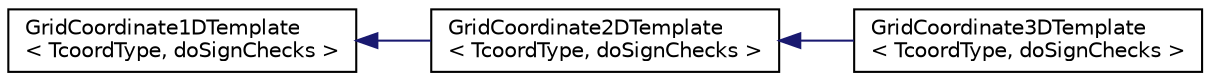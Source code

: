digraph "Graphical Class Hierarchy"
{
  edge [fontname="Helvetica",fontsize="10",labelfontname="Helvetica",labelfontsize="10"];
  node [fontname="Helvetica",fontsize="10",shape=record];
  rankdir="LR";
  Node1 [label="GridCoordinate1DTemplate\l\< TcoordType, doSignChecks \>",height=0.2,width=0.4,color="black", fillcolor="white", style="filled",URL="$classGridCoordinate1DTemplate.html"];
  Node1 -> Node2 [dir="back",color="midnightblue",fontsize="10",style="solid",fontname="Helvetica"];
  Node2 [label="GridCoordinate2DTemplate\l\< TcoordType, doSignChecks \>",height=0.2,width=0.4,color="black", fillcolor="white", style="filled",URL="$classGridCoordinate2DTemplate.html"];
  Node2 -> Node3 [dir="back",color="midnightblue",fontsize="10",style="solid",fontname="Helvetica"];
  Node3 [label="GridCoordinate3DTemplate\l\< TcoordType, doSignChecks \>",height=0.2,width=0.4,color="black", fillcolor="white", style="filled",URL="$classGridCoordinate3DTemplate.html"];
}
